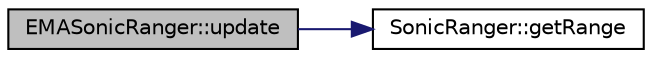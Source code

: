 digraph "EMASonicRanger::update"
{
  edge [fontname="Helvetica",fontsize="10",labelfontname="Helvetica",labelfontsize="10"];
  node [fontname="Helvetica",fontsize="10",shape=record];
  rankdir="LR";
  Node8 [label="EMASonicRanger::update",height=0.2,width=0.4,color="black", fillcolor="grey75", style="filled", fontcolor="black"];
  Node8 -> Node9 [color="midnightblue",fontsize="10",style="solid",fontname="Helvetica"];
  Node9 [label="SonicRanger::getRange",height=0.2,width=0.4,color="black", fillcolor="white", style="filled",URL="$classSonicRanger.html#aced71d6ab88a1a8a3cf0171908717251"];
}
